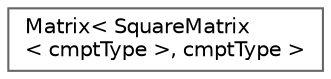 digraph "Graphical Class Hierarchy"
{
 // LATEX_PDF_SIZE
  bgcolor="transparent";
  edge [fontname=Helvetica,fontsize=10,labelfontname=Helvetica,labelfontsize=10];
  node [fontname=Helvetica,fontsize=10,shape=box,height=0.2,width=0.4];
  rankdir="LR";
  Node0 [id="Node000000",label="Matrix\< SquareMatrix\l\< cmptType \>, cmptType \>",height=0.2,width=0.4,color="grey40", fillcolor="white", style="filled",URL="$classFoam_1_1Matrix.html",tooltip=" "];
}
